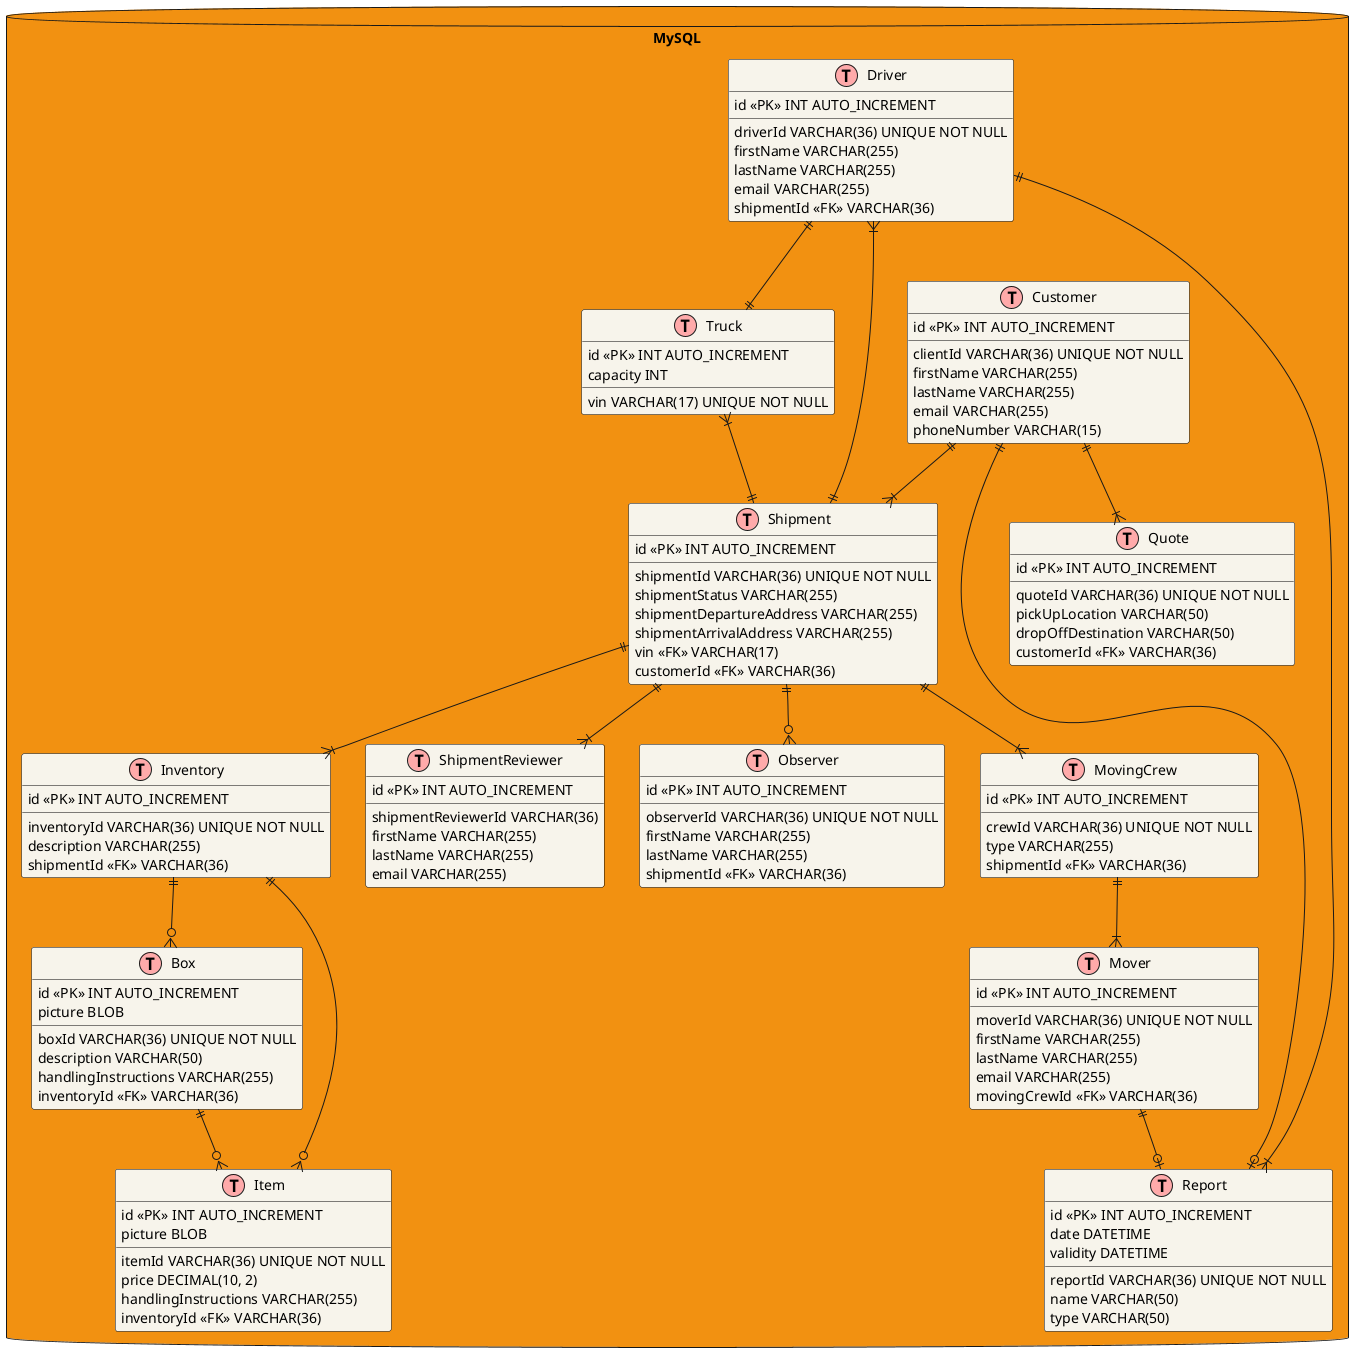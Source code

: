 @startuml

!define TABLE(name) class name << (T,#FFAAAA) >>
!define PRIMARY_KEY(field) field << PK >>
!define FOREIGN_KEY(field) field << FK >>

skinparam class {
    BackgroundColor #f7f4eb
    BorderColor Black
}

skinparam classAttribute {
    BackgroundColor #f7f4eb
    BorderColor Black
}

Database "MySQL" as BoundedContextMySQL #f29111 {

        TABLE(Customer) {
            PRIMARY_KEY(id) INT AUTO_INCREMENT
            clientId VARCHAR(36) UNIQUE NOT NULL
            firstName VARCHAR(255)
            lastName VARCHAR(255)
            email VARCHAR(255)
            phoneNumber VARCHAR(15)
        }

        TABLE(Truck) {
            PRIMARY_KEY(id) INT AUTO_INCREMENT
            vin VARCHAR(17) UNIQUE NOT NULL
            capacity INT
        }

        TABLE(Inventory) {
            PRIMARY_KEY(id) INT AUTO_INCREMENT
            inventoryId VARCHAR(36) UNIQUE NOT NULL
            description VARCHAR(255)
            FOREIGN_KEY(shipmentId) VARCHAR(36)
        }

        TABLE(Item) {
            PRIMARY_KEY(id) INT AUTO_INCREMENT
            itemId VARCHAR(36) UNIQUE NOT NULL
            price DECIMAL(10, 2)
            picture BLOB
            handlingInstructions VARCHAR(255)
            FOREIGN_KEY(inventoryId) VARCHAR(36)
        }

        TABLE(Box) {
            PRIMARY_KEY(id) INT AUTO_INCREMENT
            boxId VARCHAR(36) UNIQUE NOT NULL
            picture BLOB
            description VARCHAR(50)
            handlingInstructions VARCHAR(255)
            FOREIGN_KEY(inventoryId) VARCHAR(36)
        }

        TABLE(Quote){
            PRIMARY_KEY(id) INT AUTO_INCREMENT
            quoteId VARCHAR(36) UNIQUE NOT NULL
            pickUpLocation VARCHAR(50)
            dropOffDestination VARCHAR(50)
            FOREIGN_KEY(customerId) VARCHAR(36)
        }

        TABLE(Shipment) {
            PRIMARY_KEY(id) INT AUTO_INCREMENT
            shipmentId VARCHAR(36) UNIQUE NOT NULL
            shipmentStatus VARCHAR(255)
            shipmentDepartureAddress VARCHAR(255)
            shipmentArrivalAddress VARCHAR(255)
            FOREIGN_KEY(vin) VARCHAR(17)
            FOREIGN_KEY(customerId) VARCHAR(36)
        }

        TABLE(MovingCrew) {
            PRIMARY_KEY(id) INT AUTO_INCREMENT
            crewId VARCHAR(36) UNIQUE NOT NULL
            type VARCHAR(255)
            FOREIGN_KEY(shipmentId) VARCHAR(36)
        }

        TABLE(Mover) {
            PRIMARY_KEY(id) INT AUTO_INCREMENT
            moverId VARCHAR(36) UNIQUE NOT NULL
            firstName VARCHAR(255)
            lastName VARCHAR(255)
            email VARCHAR(255)
            FOREIGN_KEY(movingCrewId) VARCHAR(36)
        }

        TABLE(Driver) {
            PRIMARY_KEY(id) INT AUTO_INCREMENT
            driverId VARCHAR(36) UNIQUE NOT NULL
            firstName VARCHAR(255)
            lastName VARCHAR(255)
            email VARCHAR(255)
            FOREIGN_KEY(shipmentId) VARCHAR(36)
        }

        TABLE(ShipmentReviewer) {
            PRIMARY_KEY(id) INT AUTO_INCREMENT
            shipmentReviewerId VARCHAR(36)
            firstName VARCHAR(255)
            lastName VARCHAR(255)
            email VARCHAR(255)
        }

        TABLE(Observer) {
            PRIMARY_KEY(id) INT AUTO_INCREMENT
            observerId VARCHAR(36) UNIQUE NOT NULL
            firstName VARCHAR(255)
            lastName VARCHAR(255)
            FOREIGN_KEY(shipmentId) VARCHAR(36)
        }

        TABLE(Report) {
            PRIMARY_KEY(id) INT AUTO_INCREMENT
            reportId VARCHAR(36) UNIQUE NOT NULL
            name VARCHAR(50)
            type VARCHAR(50)
            date DATETIME
            validity DATETIME
        }
}

    Customer ||--|{ Shipment
    Truck }|--|| Shipment
    Shipment ||--|{ MovingCrew
    MovingCrew ||--|{ Mover
    Driver }|--|| Shipment
    Shipment ||--o{ Observer
    Shipment ||--|{ ShipmentReviewer
    Driver ||--|| Truck
    Inventory ||--o{ Box
    Inventory ||--o{ Item
    Box ||--o{ Item
    Customer ||--o| Report
    Driver ||--|{ Report
    Shipment ||--|{ Inventory
    Customer ||--|{ Quote
    Mover ||--o| Report

@enduml